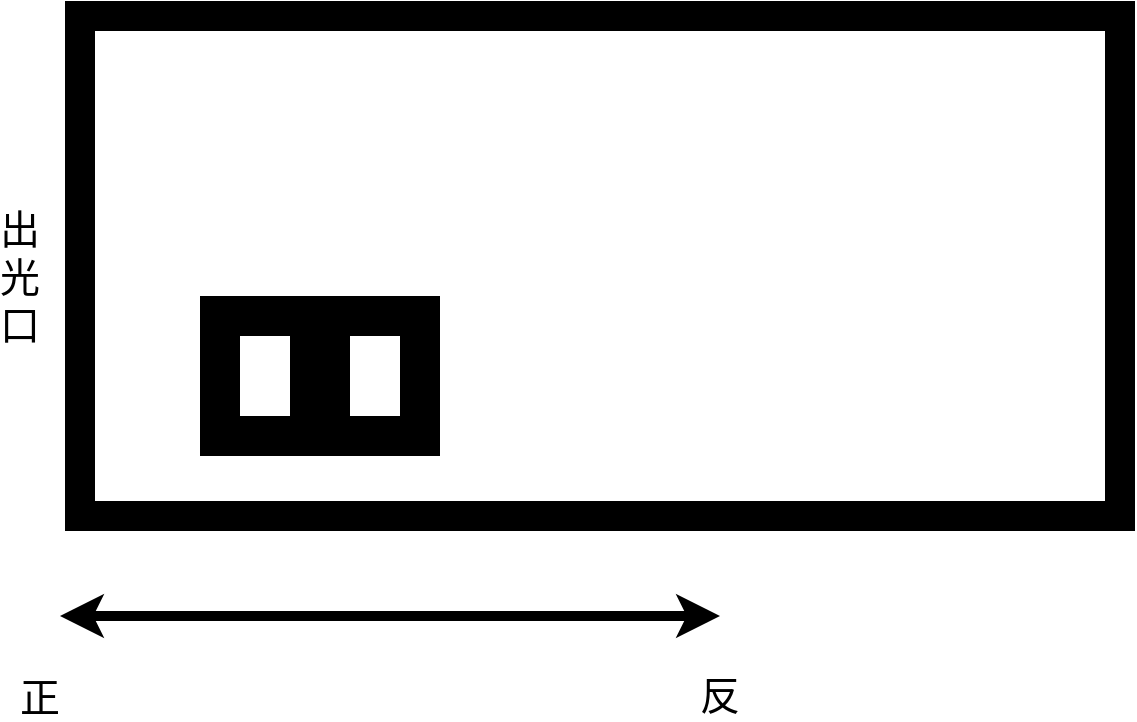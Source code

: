 <mxfile version="12.2.6" type="github" pages="1"><diagram id="MRCHxBd2Nbbg5WtdG-54" name="第 1 页"><mxGraphModel dx="1408" dy="731" grid="1" gridSize="10" guides="1" tooltips="1" connect="1" arrows="1" fold="1" page="1" pageScale="1" pageWidth="827" pageHeight="1169" math="0" shadow="0"><root><mxCell id="0"/><mxCell id="1" parent="0"/><mxCell id="yfYiYUw3GdVgqqLd3Qws-1" value="" style="rounded=0;whiteSpace=wrap;html=1;strokeWidth=15;" vertex="1" parent="1"><mxGeometry x="140" y="250" width="520" height="250" as="geometry"/></mxCell><mxCell id="yfYiYUw3GdVgqqLd3Qws-2" value="" style="rounded=0;whiteSpace=wrap;html=1;strokeWidth=20;" vertex="1" parent="1"><mxGeometry x="210" y="400" width="100" height="60" as="geometry"/></mxCell><mxCell id="yfYiYUw3GdVgqqLd3Qws-3" value="" style="endArrow=none;html=1;exitX=0.5;exitY=0;exitDx=0;exitDy=0;entryX=0.5;entryY=1;entryDx=0;entryDy=0;strokeWidth=30;" edge="1" parent="1" source="yfYiYUw3GdVgqqLd3Qws-2" target="yfYiYUw3GdVgqqLd3Qws-2"><mxGeometry width="50" height="50" relative="1" as="geometry"><mxPoint x="130" y="580" as="sourcePoint"/><mxPoint x="180" y="530" as="targetPoint"/></mxGeometry></mxCell><mxCell id="yfYiYUw3GdVgqqLd3Qws-4" value="出光口" style="text;html=1;strokeColor=none;fillColor=none;align=center;verticalAlign=middle;whiteSpace=wrap;rounded=0;fontSize=20;" vertex="1" parent="1"><mxGeometry x="100" y="290" width="20" height="180" as="geometry"/></mxCell><mxCell id="yfYiYUw3GdVgqqLd3Qws-5" value="" style="endArrow=classic;startArrow=classic;html=1;strokeWidth=5;fontSize=20;" edge="1" parent="1"><mxGeometry width="50" height="50" relative="1" as="geometry"><mxPoint x="130" y="550" as="sourcePoint"/><mxPoint x="460" y="550" as="targetPoint"/></mxGeometry></mxCell><mxCell id="yfYiYUw3GdVgqqLd3Qws-6" value="正" style="text;html=1;strokeColor=none;fillColor=none;align=center;verticalAlign=middle;whiteSpace=wrap;rounded=0;fontSize=20;" vertex="1" parent="1"><mxGeometry x="100" y="580" width="40" height="20" as="geometry"/></mxCell><mxCell id="yfYiYUw3GdVgqqLd3Qws-7" value="反" style="text;html=1;strokeColor=none;fillColor=none;align=center;verticalAlign=middle;whiteSpace=wrap;rounded=0;fontSize=20;" vertex="1" parent="1"><mxGeometry x="440" y="584" width="40" height="10" as="geometry"/></mxCell></root></mxGraphModel></diagram></mxfile>